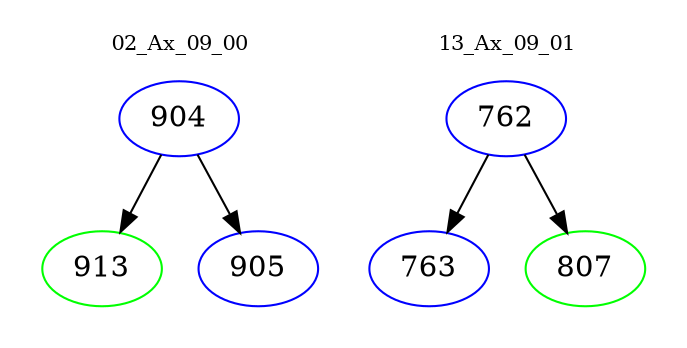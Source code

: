 digraph{
subgraph cluster_0 {
color = white
label = "02_Ax_09_00";
fontsize=10;
T0_904 [label="904", color="blue"]
T0_904 -> T0_913 [color="black"]
T0_913 [label="913", color="green"]
T0_904 -> T0_905 [color="black"]
T0_905 [label="905", color="blue"]
}
subgraph cluster_1 {
color = white
label = "13_Ax_09_01";
fontsize=10;
T1_762 [label="762", color="blue"]
T1_762 -> T1_763 [color="black"]
T1_763 [label="763", color="blue"]
T1_762 -> T1_807 [color="black"]
T1_807 [label="807", color="green"]
}
}
